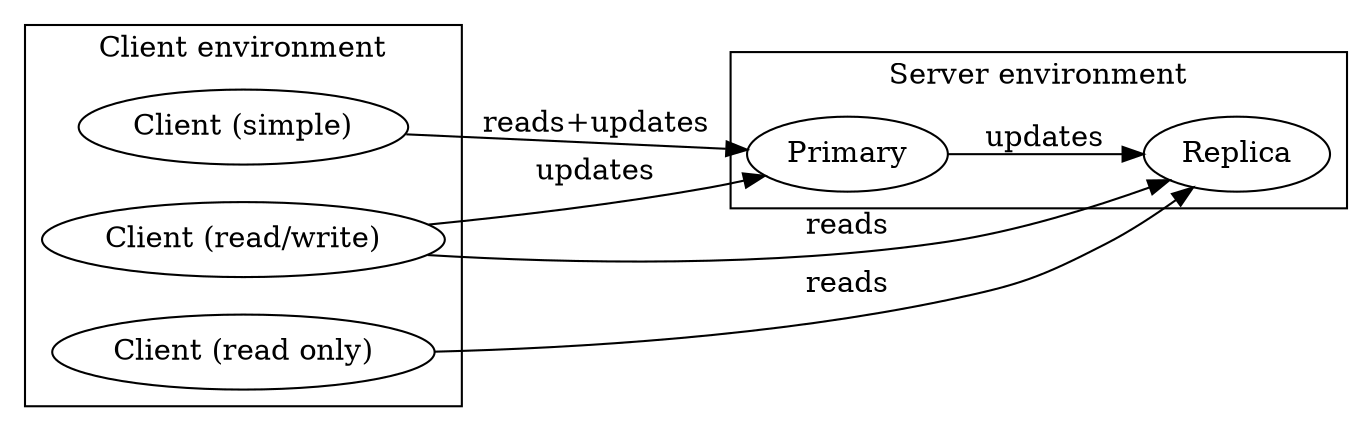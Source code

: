 digraph G {

	rankdir=LR;

	subgraph cluster_server {
	label="Server environment";
	M [label="Primary"];
	S [label="Replica"];
	}

	subgraph cluster_client {
	label="Client environment";
	C [label="Client (read/write)"];
	Cs [label="Client (simple)"];
	Cr [label="Client (read only)"];
	}

	M -> S [label="updates"];
	C -> M [label="updates"];
	Cs -> M [label="reads+updates"];
	C -> S [label="reads"];
	Cr -> S [label="reads"];

}
